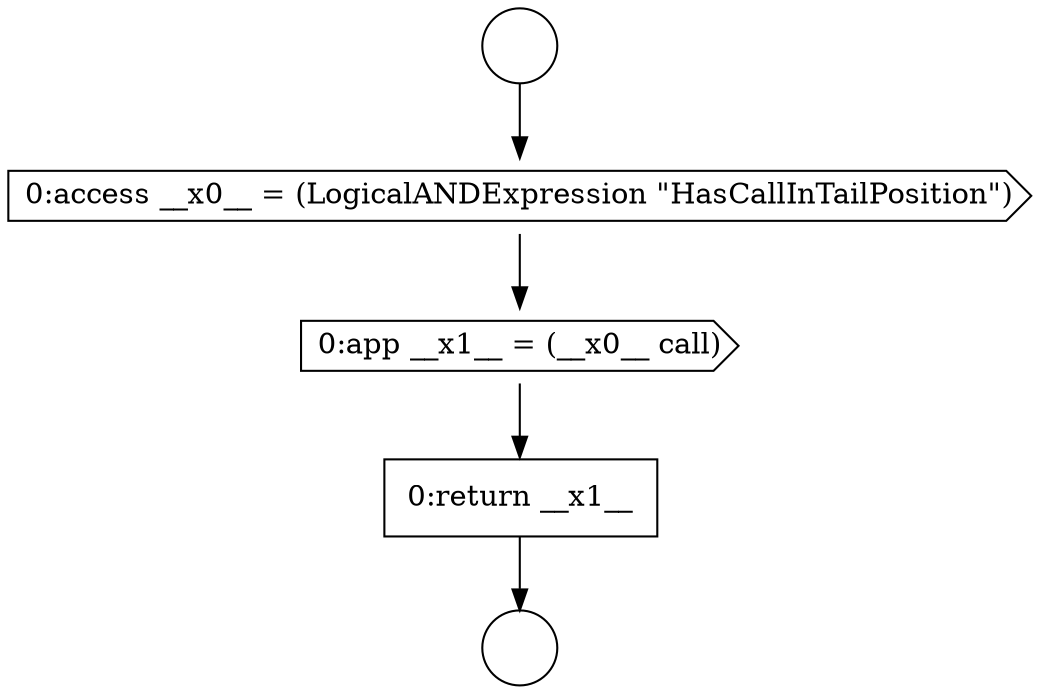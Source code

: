digraph {
  node9526 [shape=cds, label=<<font color="black">0:access __x0__ = (LogicalANDExpression &quot;HasCallInTailPosition&quot;)</font>> color="black" fillcolor="white" style=filled]
  node9525 [shape=circle label=" " color="black" fillcolor="white" style=filled]
  node9528 [shape=none, margin=0, label=<<font color="black">
    <table border="0" cellborder="1" cellspacing="0" cellpadding="10">
      <tr><td align="left">0:return __x1__</td></tr>
    </table>
  </font>> color="black" fillcolor="white" style=filled]
  node9524 [shape=circle label=" " color="black" fillcolor="white" style=filled]
  node9527 [shape=cds, label=<<font color="black">0:app __x1__ = (__x0__ call)</font>> color="black" fillcolor="white" style=filled]
  node9524 -> node9526 [ color="black"]
  node9526 -> node9527 [ color="black"]
  node9527 -> node9528 [ color="black"]
  node9528 -> node9525 [ color="black"]
}
